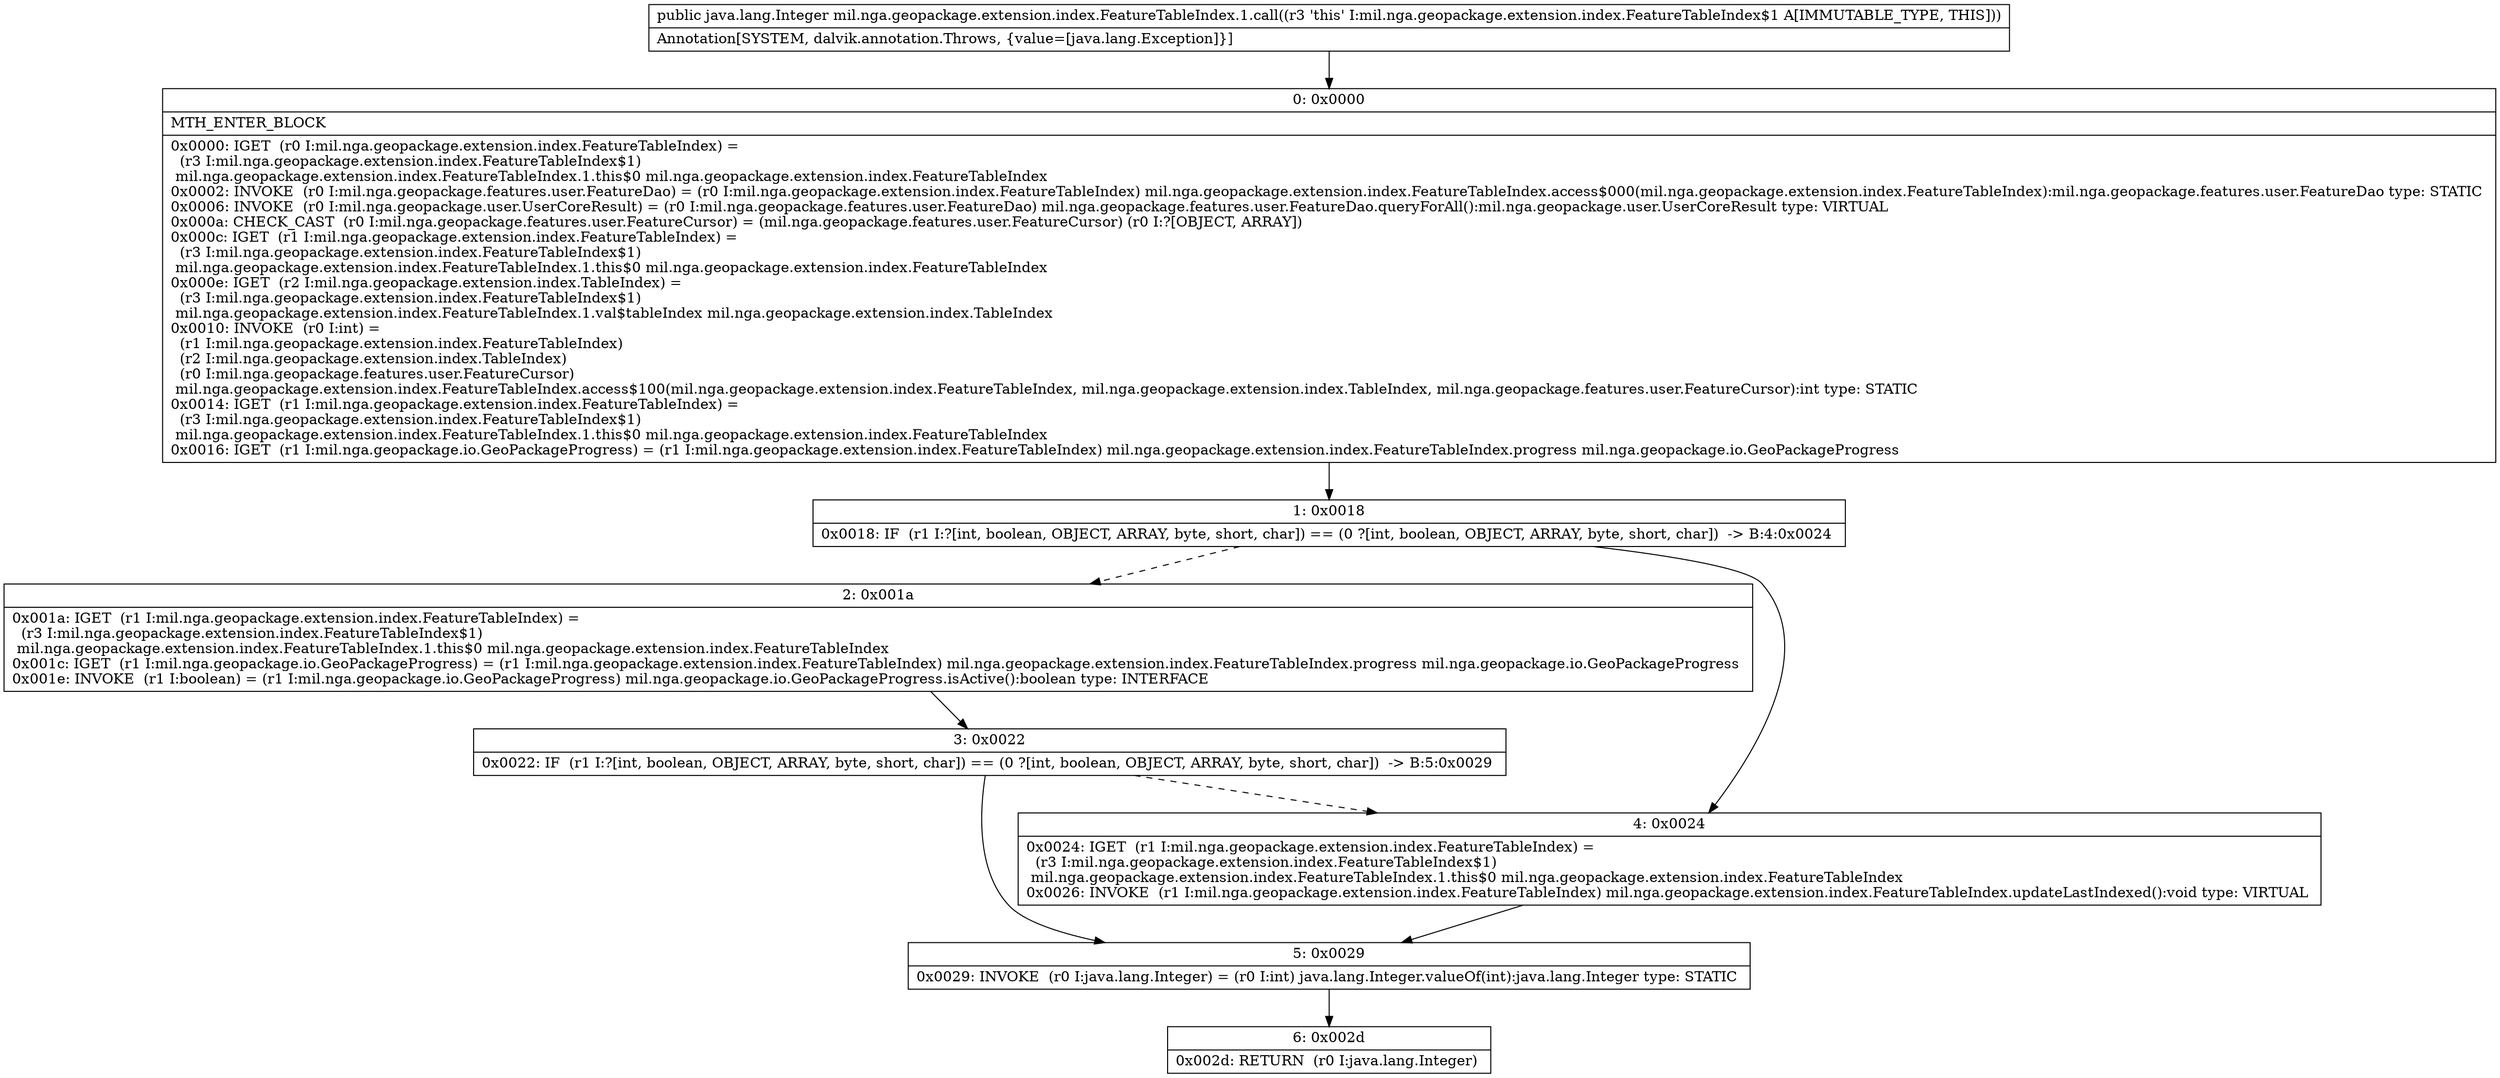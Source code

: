 digraph "CFG formil.nga.geopackage.extension.index.FeatureTableIndex.1.call()Ljava\/lang\/Integer;" {
Node_0 [shape=record,label="{0\:\ 0x0000|MTH_ENTER_BLOCK\l|0x0000: IGET  (r0 I:mil.nga.geopackage.extension.index.FeatureTableIndex) = \l  (r3 I:mil.nga.geopackage.extension.index.FeatureTableIndex$1)\l mil.nga.geopackage.extension.index.FeatureTableIndex.1.this$0 mil.nga.geopackage.extension.index.FeatureTableIndex \l0x0002: INVOKE  (r0 I:mil.nga.geopackage.features.user.FeatureDao) = (r0 I:mil.nga.geopackage.extension.index.FeatureTableIndex) mil.nga.geopackage.extension.index.FeatureTableIndex.access$000(mil.nga.geopackage.extension.index.FeatureTableIndex):mil.nga.geopackage.features.user.FeatureDao type: STATIC \l0x0006: INVOKE  (r0 I:mil.nga.geopackage.user.UserCoreResult) = (r0 I:mil.nga.geopackage.features.user.FeatureDao) mil.nga.geopackage.features.user.FeatureDao.queryForAll():mil.nga.geopackage.user.UserCoreResult type: VIRTUAL \l0x000a: CHECK_CAST  (r0 I:mil.nga.geopackage.features.user.FeatureCursor) = (mil.nga.geopackage.features.user.FeatureCursor) (r0 I:?[OBJECT, ARRAY]) \l0x000c: IGET  (r1 I:mil.nga.geopackage.extension.index.FeatureTableIndex) = \l  (r3 I:mil.nga.geopackage.extension.index.FeatureTableIndex$1)\l mil.nga.geopackage.extension.index.FeatureTableIndex.1.this$0 mil.nga.geopackage.extension.index.FeatureTableIndex \l0x000e: IGET  (r2 I:mil.nga.geopackage.extension.index.TableIndex) = \l  (r3 I:mil.nga.geopackage.extension.index.FeatureTableIndex$1)\l mil.nga.geopackage.extension.index.FeatureTableIndex.1.val$tableIndex mil.nga.geopackage.extension.index.TableIndex \l0x0010: INVOKE  (r0 I:int) = \l  (r1 I:mil.nga.geopackage.extension.index.FeatureTableIndex)\l  (r2 I:mil.nga.geopackage.extension.index.TableIndex)\l  (r0 I:mil.nga.geopackage.features.user.FeatureCursor)\l mil.nga.geopackage.extension.index.FeatureTableIndex.access$100(mil.nga.geopackage.extension.index.FeatureTableIndex, mil.nga.geopackage.extension.index.TableIndex, mil.nga.geopackage.features.user.FeatureCursor):int type: STATIC \l0x0014: IGET  (r1 I:mil.nga.geopackage.extension.index.FeatureTableIndex) = \l  (r3 I:mil.nga.geopackage.extension.index.FeatureTableIndex$1)\l mil.nga.geopackage.extension.index.FeatureTableIndex.1.this$0 mil.nga.geopackage.extension.index.FeatureTableIndex \l0x0016: IGET  (r1 I:mil.nga.geopackage.io.GeoPackageProgress) = (r1 I:mil.nga.geopackage.extension.index.FeatureTableIndex) mil.nga.geopackage.extension.index.FeatureTableIndex.progress mil.nga.geopackage.io.GeoPackageProgress \l}"];
Node_1 [shape=record,label="{1\:\ 0x0018|0x0018: IF  (r1 I:?[int, boolean, OBJECT, ARRAY, byte, short, char]) == (0 ?[int, boolean, OBJECT, ARRAY, byte, short, char])  \-\> B:4:0x0024 \l}"];
Node_2 [shape=record,label="{2\:\ 0x001a|0x001a: IGET  (r1 I:mil.nga.geopackage.extension.index.FeatureTableIndex) = \l  (r3 I:mil.nga.geopackage.extension.index.FeatureTableIndex$1)\l mil.nga.geopackage.extension.index.FeatureTableIndex.1.this$0 mil.nga.geopackage.extension.index.FeatureTableIndex \l0x001c: IGET  (r1 I:mil.nga.geopackage.io.GeoPackageProgress) = (r1 I:mil.nga.geopackage.extension.index.FeatureTableIndex) mil.nga.geopackage.extension.index.FeatureTableIndex.progress mil.nga.geopackage.io.GeoPackageProgress \l0x001e: INVOKE  (r1 I:boolean) = (r1 I:mil.nga.geopackage.io.GeoPackageProgress) mil.nga.geopackage.io.GeoPackageProgress.isActive():boolean type: INTERFACE \l}"];
Node_3 [shape=record,label="{3\:\ 0x0022|0x0022: IF  (r1 I:?[int, boolean, OBJECT, ARRAY, byte, short, char]) == (0 ?[int, boolean, OBJECT, ARRAY, byte, short, char])  \-\> B:5:0x0029 \l}"];
Node_4 [shape=record,label="{4\:\ 0x0024|0x0024: IGET  (r1 I:mil.nga.geopackage.extension.index.FeatureTableIndex) = \l  (r3 I:mil.nga.geopackage.extension.index.FeatureTableIndex$1)\l mil.nga.geopackage.extension.index.FeatureTableIndex.1.this$0 mil.nga.geopackage.extension.index.FeatureTableIndex \l0x0026: INVOKE  (r1 I:mil.nga.geopackage.extension.index.FeatureTableIndex) mil.nga.geopackage.extension.index.FeatureTableIndex.updateLastIndexed():void type: VIRTUAL \l}"];
Node_5 [shape=record,label="{5\:\ 0x0029|0x0029: INVOKE  (r0 I:java.lang.Integer) = (r0 I:int) java.lang.Integer.valueOf(int):java.lang.Integer type: STATIC \l}"];
Node_6 [shape=record,label="{6\:\ 0x002d|0x002d: RETURN  (r0 I:java.lang.Integer) \l}"];
MethodNode[shape=record,label="{public java.lang.Integer mil.nga.geopackage.extension.index.FeatureTableIndex.1.call((r3 'this' I:mil.nga.geopackage.extension.index.FeatureTableIndex$1 A[IMMUTABLE_TYPE, THIS]))  | Annotation[SYSTEM, dalvik.annotation.Throws, \{value=[java.lang.Exception]\}]\l}"];
MethodNode -> Node_0;
Node_0 -> Node_1;
Node_1 -> Node_2[style=dashed];
Node_1 -> Node_4;
Node_2 -> Node_3;
Node_3 -> Node_4[style=dashed];
Node_3 -> Node_5;
Node_4 -> Node_5;
Node_5 -> Node_6;
}


